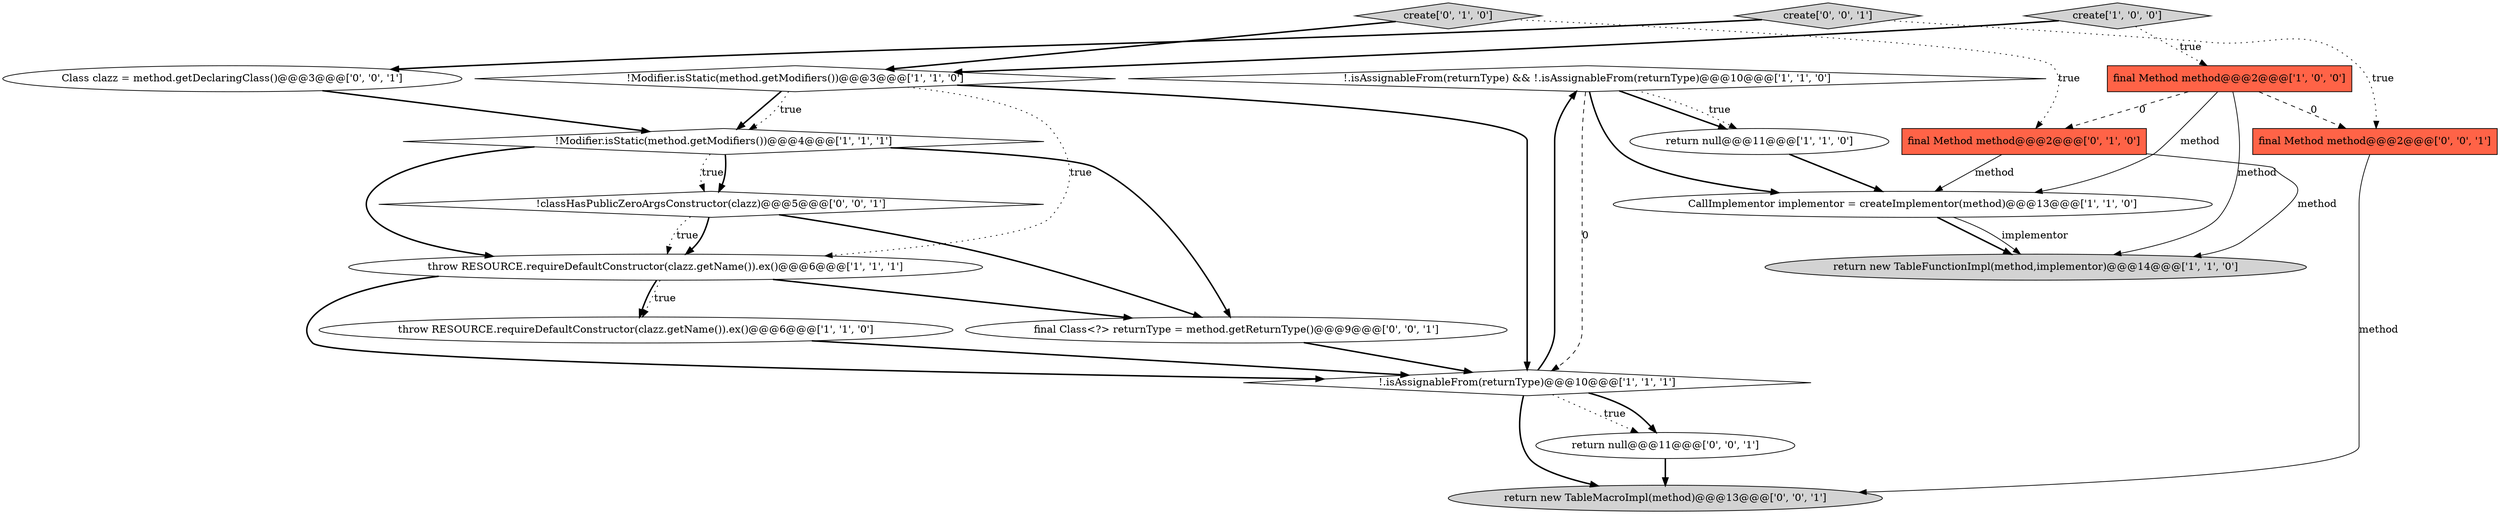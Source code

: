 digraph {
3 [style = filled, label = "!.isAssignableFrom(returnType) && !.isAssignableFrom(returnType)@@@10@@@['1', '1', '0']", fillcolor = white, shape = diamond image = "AAA0AAABBB1BBB"];
11 [style = filled, label = "create['0', '1', '0']", fillcolor = lightgray, shape = diamond image = "AAA0AAABBB2BBB"];
15 [style = filled, label = "return new TableMacroImpl(method)@@@13@@@['0', '0', '1']", fillcolor = lightgray, shape = ellipse image = "AAA0AAABBB3BBB"];
16 [style = filled, label = "Class clazz = method.getDeclaringClass()@@@3@@@['0', '0', '1']", fillcolor = white, shape = ellipse image = "AAA0AAABBB3BBB"];
4 [style = filled, label = "!.isAssignableFrom(returnType)@@@10@@@['1', '1', '1']", fillcolor = white, shape = diamond image = "AAA0AAABBB1BBB"];
13 [style = filled, label = "final Method method@@@2@@@['0', '0', '1']", fillcolor = tomato, shape = box image = "AAA0AAABBB3BBB"];
6 [style = filled, label = "throw RESOURCE.requireDefaultConstructor(clazz.getName()).ex()@@@6@@@['1', '1', '0']", fillcolor = white, shape = ellipse image = "AAA0AAABBB1BBB"];
19 [style = filled, label = "!classHasPublicZeroArgsConstructor(clazz)@@@5@@@['0', '0', '1']", fillcolor = white, shape = diamond image = "AAA0AAABBB3BBB"];
12 [style = filled, label = "final Method method@@@2@@@['0', '1', '0']", fillcolor = tomato, shape = box image = "AAA1AAABBB2BBB"];
8 [style = filled, label = "return null@@@11@@@['1', '1', '0']", fillcolor = white, shape = ellipse image = "AAA0AAABBB1BBB"];
5 [style = filled, label = "return new TableFunctionImpl(method,implementor)@@@14@@@['1', '1', '0']", fillcolor = lightgray, shape = ellipse image = "AAA0AAABBB1BBB"];
1 [style = filled, label = "!Modifier.isStatic(method.getModifiers())@@@3@@@['1', '1', '0']", fillcolor = white, shape = diamond image = "AAA0AAABBB1BBB"];
7 [style = filled, label = "!Modifier.isStatic(method.getModifiers())@@@4@@@['1', '1', '1']", fillcolor = white, shape = diamond image = "AAA0AAABBB1BBB"];
17 [style = filled, label = "create['0', '0', '1']", fillcolor = lightgray, shape = diamond image = "AAA0AAABBB3BBB"];
14 [style = filled, label = "final Class<?> returnType = method.getReturnType()@@@9@@@['0', '0', '1']", fillcolor = white, shape = ellipse image = "AAA0AAABBB3BBB"];
2 [style = filled, label = "throw RESOURCE.requireDefaultConstructor(clazz.getName()).ex()@@@6@@@['1', '1', '1']", fillcolor = white, shape = ellipse image = "AAA0AAABBB1BBB"];
0 [style = filled, label = "final Method method@@@2@@@['1', '0', '0']", fillcolor = tomato, shape = box image = "AAA1AAABBB1BBB"];
10 [style = filled, label = "create['1', '0', '0']", fillcolor = lightgray, shape = diamond image = "AAA0AAABBB1BBB"];
18 [style = filled, label = "return null@@@11@@@['0', '0', '1']", fillcolor = white, shape = ellipse image = "AAA0AAABBB3BBB"];
9 [style = filled, label = "CallImplementor implementor = createImplementor(method)@@@13@@@['1', '1', '0']", fillcolor = white, shape = ellipse image = "AAA0AAABBB1BBB"];
12->9 [style = solid, label="method"];
4->18 [style = dotted, label="true"];
1->4 [style = bold, label=""];
4->3 [style = bold, label=""];
11->1 [style = bold, label=""];
7->19 [style = dotted, label="true"];
19->2 [style = dotted, label="true"];
2->6 [style = bold, label=""];
13->15 [style = solid, label="method"];
11->12 [style = dotted, label="true"];
4->15 [style = bold, label=""];
18->15 [style = bold, label=""];
16->7 [style = bold, label=""];
4->18 [style = bold, label=""];
19->2 [style = bold, label=""];
0->12 [style = dashed, label="0"];
3->4 [style = dashed, label="0"];
2->4 [style = bold, label=""];
1->7 [style = bold, label=""];
7->14 [style = bold, label=""];
1->7 [style = dotted, label="true"];
0->9 [style = solid, label="method"];
3->9 [style = bold, label=""];
6->4 [style = bold, label=""];
19->14 [style = bold, label=""];
0->5 [style = solid, label="method"];
2->6 [style = dotted, label="true"];
7->2 [style = bold, label=""];
3->8 [style = bold, label=""];
2->14 [style = bold, label=""];
0->13 [style = dashed, label="0"];
8->9 [style = bold, label=""];
12->5 [style = solid, label="method"];
9->5 [style = bold, label=""];
10->0 [style = dotted, label="true"];
1->2 [style = dotted, label="true"];
3->8 [style = dotted, label="true"];
17->13 [style = dotted, label="true"];
10->1 [style = bold, label=""];
7->19 [style = bold, label=""];
17->16 [style = bold, label=""];
14->4 [style = bold, label=""];
9->5 [style = solid, label="implementor"];
}
